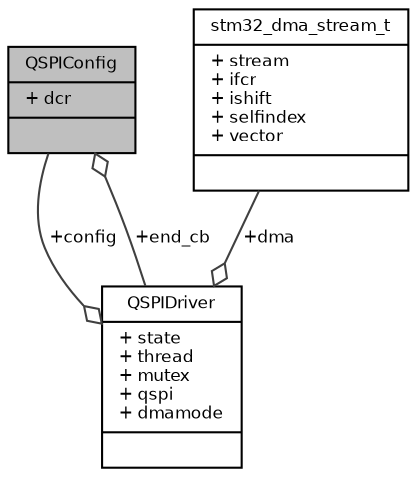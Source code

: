 digraph "QSPIConfig"
{
  bgcolor="transparent";
  edge [fontname="Helvetica",fontsize="8",labelfontname="Helvetica",labelfontsize="8"];
  node [fontname="Helvetica",fontsize="8",shape=record];
  Node1 [label="{QSPIConfig\n|+ dcr\l|}",height=0.2,width=0.4,color="black", fillcolor="grey75", style="filled", fontcolor="black"];
  Node2 -> Node1 [color="grey25",fontsize="8",style="solid",label=" +end_cb" ,arrowhead="odiamond",fontname="Helvetica"];
  Node2 [label="{QSPIDriver\n|+ state\l+ thread\l+ mutex\l+ qspi\l+ dmamode\l|}",height=0.2,width=0.4,color="black",URL="$struct_q_s_p_i_driver.html",tooltip="Structure representing an QSPI driver. "];
  Node1 -> Node2 [color="grey25",fontsize="8",style="solid",label=" +config" ,arrowhead="odiamond",fontname="Helvetica"];
  Node3 -> Node2 [color="grey25",fontsize="8",style="solid",label=" +dma" ,arrowhead="odiamond",fontname="Helvetica"];
  Node3 [label="{stm32_dma_stream_t\n|+ stream\l+ ifcr\l+ ishift\l+ selfindex\l+ vector\l|}",height=0.2,width=0.4,color="black",URL="$structstm32__dma__stream__t.html",tooltip="STM32 DMA stream descriptor structure. "];
}
